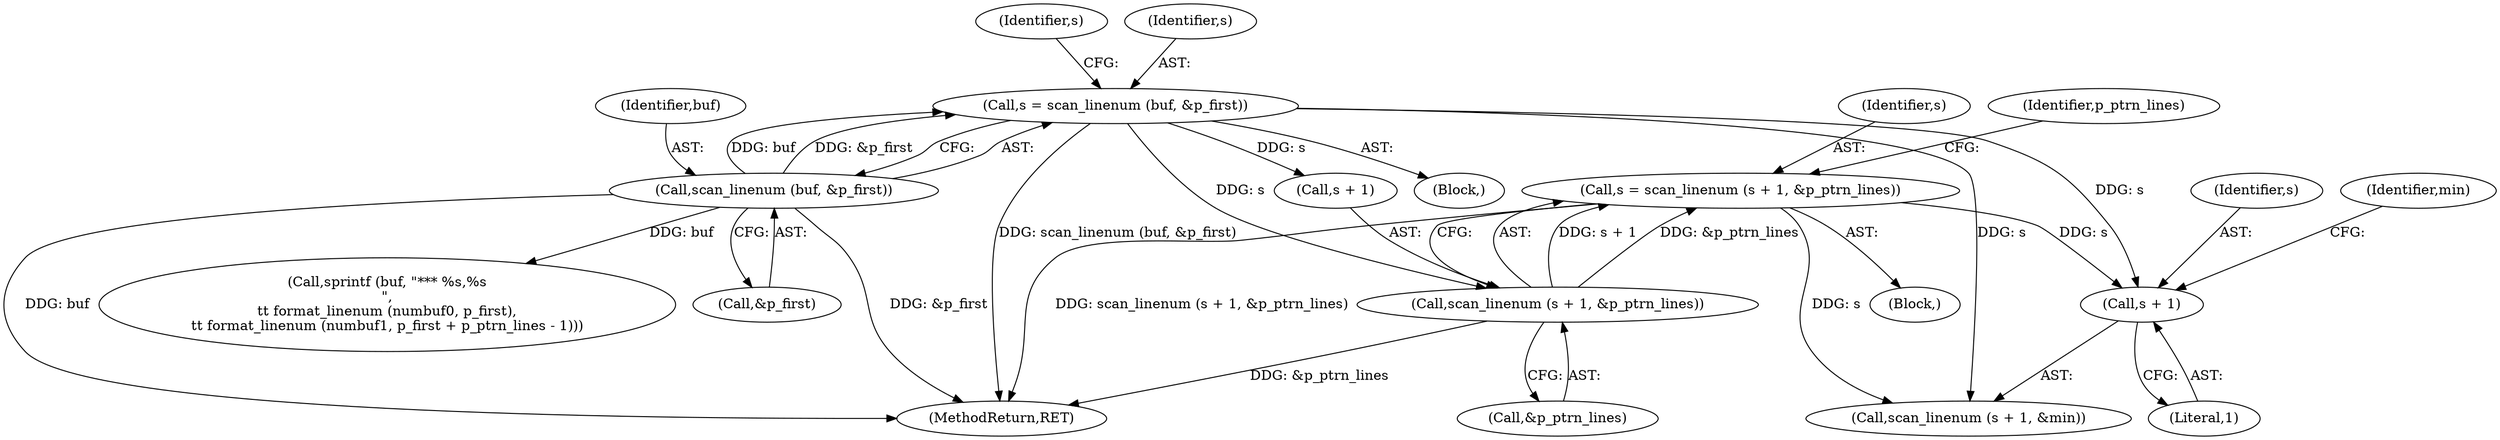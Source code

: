 digraph "0_savannah_0c08d7a902c6fdd49b704623a12d8d672ef18944@pointer" {
"1002259" [label="(Call,s + 1)"];
"1002219" [label="(Call,s = scan_linenum (s + 1, &p_ptrn_lines))"];
"1002221" [label="(Call,scan_linenum (s + 1, &p_ptrn_lines))"];
"1002207" [label="(Call,s = scan_linenum (buf, &p_first))"];
"1002209" [label="(Call,scan_linenum (buf, &p_first))"];
"1002220" [label="(Identifier,s)"];
"1002210" [label="(Identifier,buf)"];
"1002221" [label="(Call,scan_linenum (s + 1, &p_ptrn_lines))"];
"1002772" [label="(MethodReturn,RET)"];
"1002259" [label="(Call,s + 1)"];
"1002211" [label="(Call,&p_first)"];
"1002222" [label="(Call,s + 1)"];
"1002258" [label="(Call,scan_linenum (s + 1, &min))"];
"1002219" [label="(Call,s = scan_linenum (s + 1, &p_ptrn_lines))"];
"1002225" [label="(Call,&p_ptrn_lines)"];
"1002159" [label="(Block,)"];
"1002207" [label="(Call,s = scan_linenum (buf, &p_first))"];
"1002216" [label="(Identifier,s)"];
"1002260" [label="(Identifier,s)"];
"1002208" [label="(Identifier,s)"];
"1002209" [label="(Call,scan_linenum (buf, &p_first))"];
"1002346" [label="(Call,sprintf (buf, \"*** %s,%s\n\",\n\t\t format_linenum (numbuf0, p_first),\n\t\t format_linenum (numbuf1, p_first + p_ptrn_lines - 1)))"];
"1002263" [label="(Identifier,min)"];
"1002261" [label="(Literal,1)"];
"1002228" [label="(Identifier,p_ptrn_lines)"];
"1002218" [label="(Block,)"];
"1002259" -> "1002258"  [label="AST: "];
"1002259" -> "1002261"  [label="CFG: "];
"1002260" -> "1002259"  [label="AST: "];
"1002261" -> "1002259"  [label="AST: "];
"1002263" -> "1002259"  [label="CFG: "];
"1002219" -> "1002259"  [label="DDG: s"];
"1002207" -> "1002259"  [label="DDG: s"];
"1002219" -> "1002218"  [label="AST: "];
"1002219" -> "1002221"  [label="CFG: "];
"1002220" -> "1002219"  [label="AST: "];
"1002221" -> "1002219"  [label="AST: "];
"1002228" -> "1002219"  [label="CFG: "];
"1002219" -> "1002772"  [label="DDG: scan_linenum (s + 1, &p_ptrn_lines)"];
"1002221" -> "1002219"  [label="DDG: s + 1"];
"1002221" -> "1002219"  [label="DDG: &p_ptrn_lines"];
"1002219" -> "1002258"  [label="DDG: s"];
"1002221" -> "1002225"  [label="CFG: "];
"1002222" -> "1002221"  [label="AST: "];
"1002225" -> "1002221"  [label="AST: "];
"1002221" -> "1002772"  [label="DDG: &p_ptrn_lines"];
"1002207" -> "1002221"  [label="DDG: s"];
"1002207" -> "1002159"  [label="AST: "];
"1002207" -> "1002209"  [label="CFG: "];
"1002208" -> "1002207"  [label="AST: "];
"1002209" -> "1002207"  [label="AST: "];
"1002216" -> "1002207"  [label="CFG: "];
"1002207" -> "1002772"  [label="DDG: scan_linenum (buf, &p_first)"];
"1002209" -> "1002207"  [label="DDG: buf"];
"1002209" -> "1002207"  [label="DDG: &p_first"];
"1002207" -> "1002222"  [label="DDG: s"];
"1002207" -> "1002258"  [label="DDG: s"];
"1002209" -> "1002211"  [label="CFG: "];
"1002210" -> "1002209"  [label="AST: "];
"1002211" -> "1002209"  [label="AST: "];
"1002209" -> "1002772"  [label="DDG: &p_first"];
"1002209" -> "1002772"  [label="DDG: buf"];
"1002209" -> "1002346"  [label="DDG: buf"];
}

